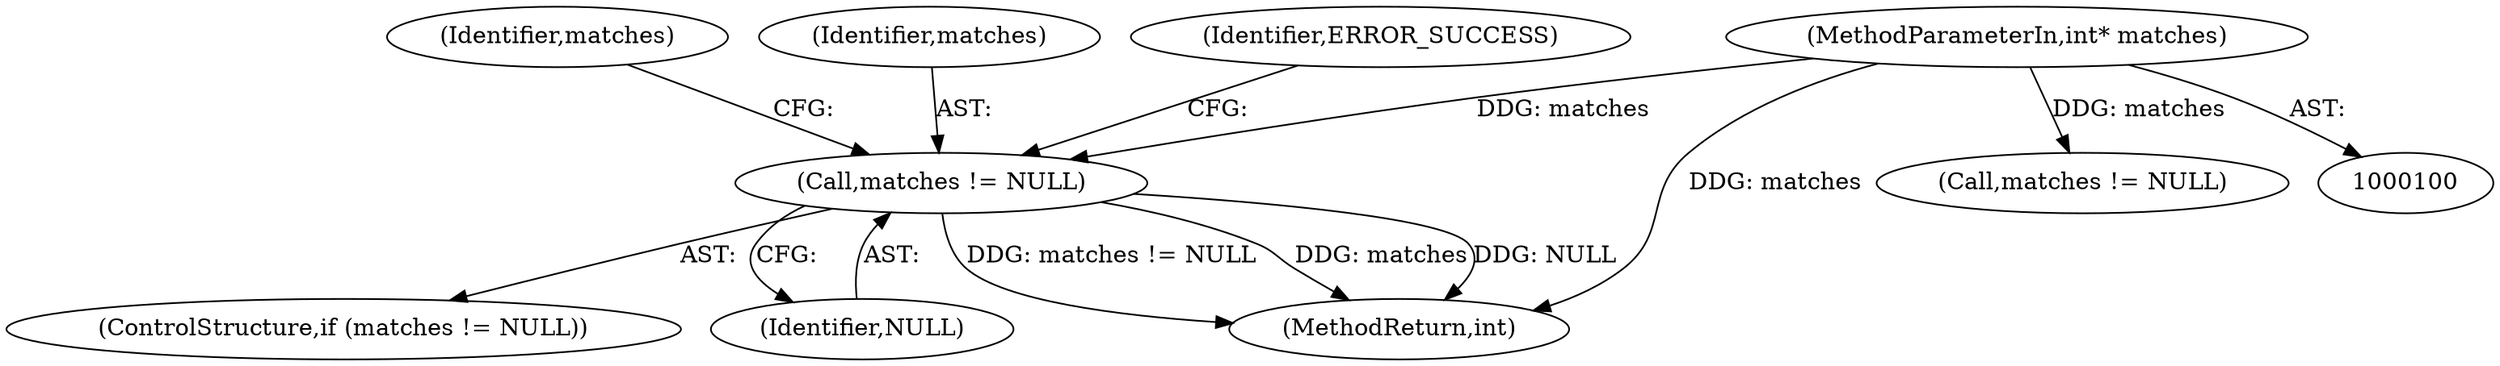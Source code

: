 digraph "0_yara_992480c30f75943e9cd6245bb2015c7737f9b661@pointer" {
"1000442" [label="(Call,matches != NULL)"];
"1000108" [label="(MethodParameterIn,int* matches)"];
"1000441" [label="(ControlStructure,if (matches != NULL))"];
"1000444" [label="(Identifier,NULL)"];
"1000452" [label="(MethodReturn,int)"];
"1000447" [label="(Identifier,matches)"];
"1000443" [label="(Identifier,matches)"];
"1000442" [label="(Call,matches != NULL)"];
"1000451" [label="(Identifier,ERROR_SUCCESS)"];
"1000236" [label="(Call,matches != NULL)"];
"1000108" [label="(MethodParameterIn,int* matches)"];
"1000442" -> "1000441"  [label="AST: "];
"1000442" -> "1000444"  [label="CFG: "];
"1000443" -> "1000442"  [label="AST: "];
"1000444" -> "1000442"  [label="AST: "];
"1000447" -> "1000442"  [label="CFG: "];
"1000451" -> "1000442"  [label="CFG: "];
"1000442" -> "1000452"  [label="DDG: matches != NULL"];
"1000442" -> "1000452"  [label="DDG: matches"];
"1000442" -> "1000452"  [label="DDG: NULL"];
"1000108" -> "1000442"  [label="DDG: matches"];
"1000108" -> "1000100"  [label="AST: "];
"1000108" -> "1000452"  [label="DDG: matches"];
"1000108" -> "1000236"  [label="DDG: matches"];
}
